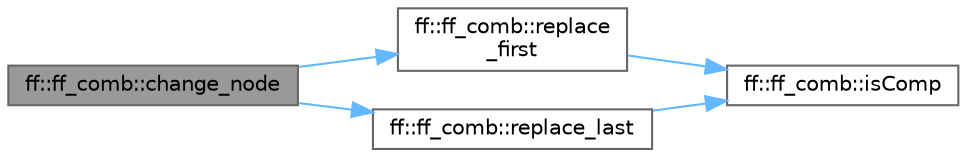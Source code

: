 digraph "ff::ff_comb::change_node"
{
 // LATEX_PDF_SIZE
  bgcolor="transparent";
  edge [fontname=Helvetica,fontsize=10,labelfontname=Helvetica,labelfontsize=10];
  node [fontname=Helvetica,fontsize=10,shape=box,height=0.2,width=0.4];
  rankdir="LR";
  Node1 [id="Node000001",label="ff::ff_comb::change_node",height=0.2,width=0.4,color="gray40", fillcolor="grey60", style="filled", fontcolor="black",tooltip=" "];
  Node1 -> Node2 [id="edge1_Node000001_Node000002",color="steelblue1",style="solid",tooltip=" "];
  Node2 [id="Node000002",label="ff::ff_comb::replace\l_first",height=0.2,width=0.4,color="grey40", fillcolor="white", style="filled",URL="$classff_1_1ff__comb.html#a72bcadb132bc518497a41571187ed704",tooltip=" "];
  Node2 -> Node3 [id="edge2_Node000002_Node000003",color="steelblue1",style="solid",tooltip=" "];
  Node3 [id="Node000003",label="ff::ff_comb::isComp",height=0.2,width=0.4,color="grey40", fillcolor="white", style="filled",URL="$classff_1_1ff__comb.html#a037c6481498f6a59e6d4d710cb8ed7a0",tooltip=" "];
  Node1 -> Node4 [id="edge3_Node000001_Node000004",color="steelblue1",style="solid",tooltip=" "];
  Node4 [id="Node000004",label="ff::ff_comb::replace_last",height=0.2,width=0.4,color="grey40", fillcolor="white", style="filled",URL="$classff_1_1ff__comb.html#ab835650aa91364ba316349f3c7aa7f5b",tooltip=" "];
  Node4 -> Node3 [id="edge4_Node000004_Node000003",color="steelblue1",style="solid",tooltip=" "];
}
